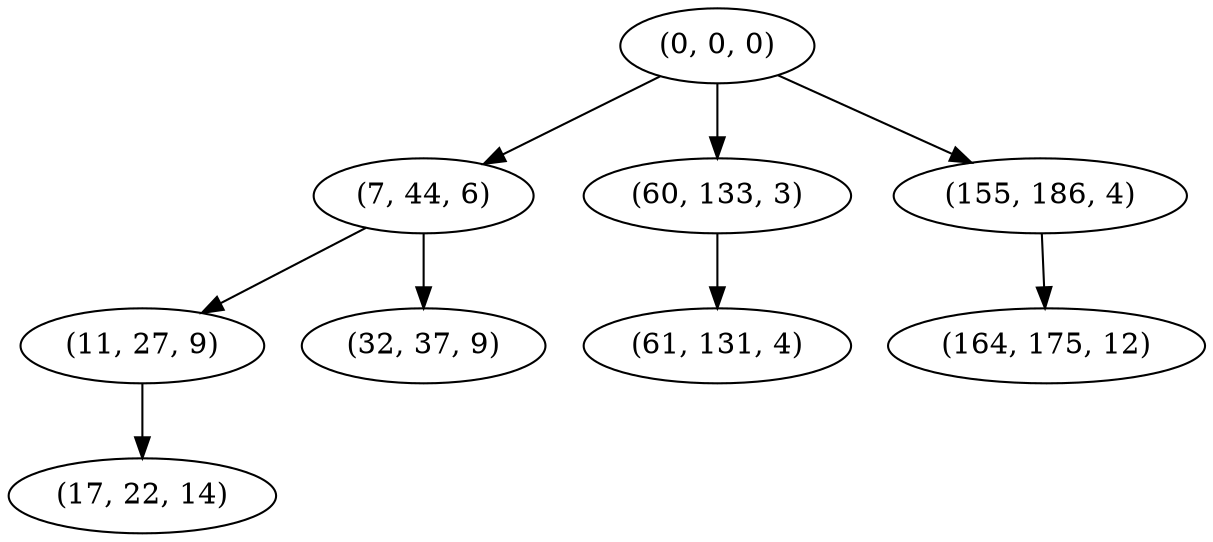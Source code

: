 digraph tree {
    "(0, 0, 0)";
    "(7, 44, 6)";
    "(11, 27, 9)";
    "(17, 22, 14)";
    "(32, 37, 9)";
    "(60, 133, 3)";
    "(61, 131, 4)";
    "(155, 186, 4)";
    "(164, 175, 12)";
    "(0, 0, 0)" -> "(7, 44, 6)";
    "(0, 0, 0)" -> "(60, 133, 3)";
    "(0, 0, 0)" -> "(155, 186, 4)";
    "(7, 44, 6)" -> "(11, 27, 9)";
    "(7, 44, 6)" -> "(32, 37, 9)";
    "(11, 27, 9)" -> "(17, 22, 14)";
    "(60, 133, 3)" -> "(61, 131, 4)";
    "(155, 186, 4)" -> "(164, 175, 12)";
}
